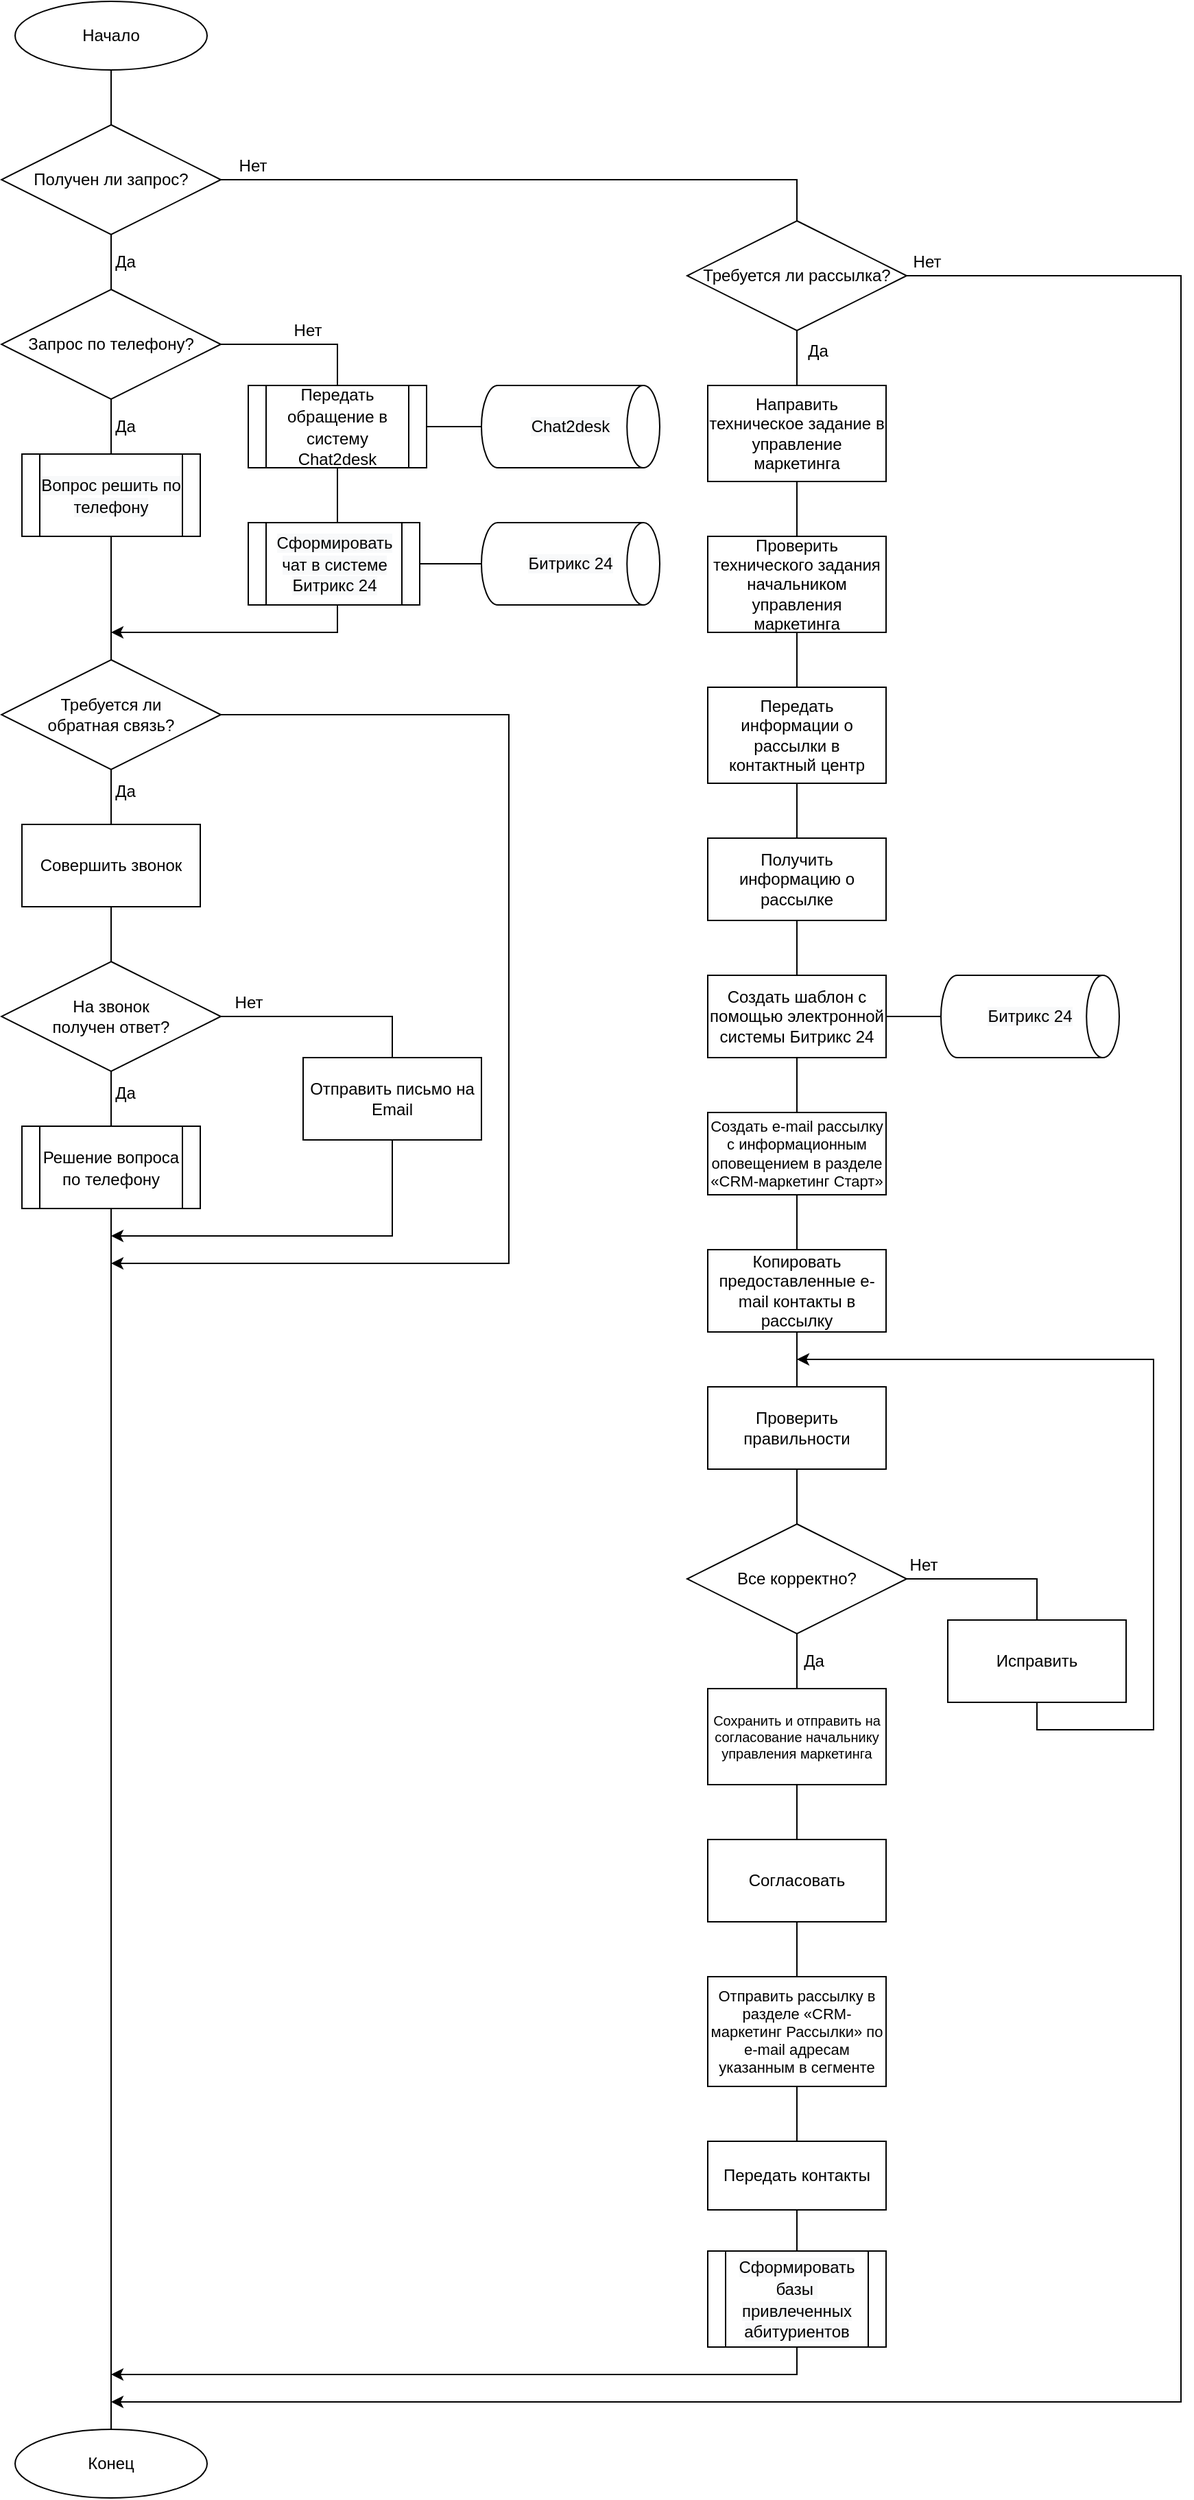 <mxfile version="20.3.0" type="device" pages="2"><diagram id="0S6-C4npZIo4B1AXzXem" name="Взаимодействие с абитуриентами в период проведения приемной кампании"><mxGraphModel dx="447" dy="1453" grid="1" gridSize="10" guides="1" tooltips="1" connect="1" arrows="1" fold="1" page="1" pageScale="1" pageWidth="827" pageHeight="1169" math="0" shadow="0"><root><mxCell id="0"/><mxCell id="1" parent="0"/><mxCell id="PxD6jrHMrr9LAxXWeT90-1" value="Начало" style="ellipse;whiteSpace=wrap;html=1;rounded=0;" parent="1" vertex="1"><mxGeometry x="330" y="-30" width="140" height="50" as="geometry"/></mxCell><mxCell id="PxD6jrHMrr9LAxXWeT90-3" value="Запрос по телефону?" style="rhombus;whiteSpace=wrap;html=1;rounded=0;" parent="1" vertex="1"><mxGeometry x="320" y="180" width="160" height="80" as="geometry"/></mxCell><mxCell id="uLYBm5eOWdWGJLNVffgC-3" value="" style="edgeStyle=orthogonalEdgeStyle;rounded=0;orthogonalLoop=1;jettySize=auto;html=1;endArrow=none;endFill=0;exitX=1;exitY=0.5;exitDx=0;exitDy=0;" parent="1" source="uLYBm5eOWdWGJLNVffgC-11" target="uLYBm5eOWdWGJLNVffgC-2" edge="1"><mxGeometry relative="1" as="geometry"><mxPoint x="630" y="280" as="sourcePoint"/></mxGeometry></mxCell><mxCell id="PxD6jrHMrr9LAxXWeT90-7" value="Требуется ли &lt;br style=&quot;font-size: 12px;&quot;&gt;обратная связь?" style="rhombus;whiteSpace=wrap;html=1;fontFamily=Helvetica;fontSize=12;rounded=0;" parent="1" vertex="1"><mxGeometry x="320" y="450" width="160" height="80" as="geometry"/></mxCell><mxCell id="PxD6jrHMrr9LAxXWeT90-8" value="" style="endArrow=classic;html=1;fontFamily=Helvetica;fontSize=12;exitX=0.5;exitY=1;exitDx=0;exitDy=0;rounded=0;" parent="1" edge="1"><mxGeometry width="50" height="50" relative="1" as="geometry"><mxPoint x="565" y="410" as="sourcePoint"/><mxPoint x="400" y="430" as="targetPoint"/><Array as="points"><mxPoint x="565" y="430"/><mxPoint x="400" y="430"/></Array></mxGeometry></mxCell><mxCell id="PxD6jrHMrr9LAxXWeT90-9" value="" style="endArrow=none;html=1;fontFamily=Helvetica;fontSize=12;exitX=0.5;exitY=1;exitDx=0;exitDy=0;entryX=0.5;entryY=0;entryDx=0;entryDy=0;endFill=0;rounded=0;" parent="1" target="PxD6jrHMrr9LAxXWeT90-7" edge="1"><mxGeometry width="50" height="50" relative="1" as="geometry"><mxPoint x="400" y="360" as="sourcePoint"/><mxPoint x="290" y="500" as="targetPoint"/></mxGeometry></mxCell><mxCell id="PxD6jrHMrr9LAxXWeT90-10" value="Совершить звонок" style="rounded=0;whiteSpace=wrap;html=1;fontFamily=Helvetica;fontSize=12;" parent="1" vertex="1"><mxGeometry x="335" y="570" width="130" height="60" as="geometry"/></mxCell><mxCell id="PxD6jrHMrr9LAxXWeT90-11" value="На звонок &lt;br&gt;получен ответ?" style="rhombus;whiteSpace=wrap;html=1;fontFamily=Helvetica;fontSize=12;rounded=0;" parent="1" vertex="1"><mxGeometry x="320" y="670" width="160" height="80" as="geometry"/></mxCell><mxCell id="PxD6jrHMrr9LAxXWeT90-13" value="Отправить письмо на Email" style="rounded=0;whiteSpace=wrap;html=1;fontFamily=Helvetica;fontSize=12;" parent="1" vertex="1"><mxGeometry x="540" y="740" width="130" height="60" as="geometry"/></mxCell><mxCell id="PxD6jrHMrr9LAxXWeT90-14" value="Получен ли запрос?" style="rhombus;whiteSpace=wrap;html=1;fontFamily=Helvetica;fontSize=12;rounded=0;" parent="1" vertex="1"><mxGeometry x="320" y="60" width="160" height="80" as="geometry"/></mxCell><mxCell id="ovkf8dAA-wnoOcrmaHTt-14" style="edgeStyle=orthogonalEdgeStyle;rounded=0;orthogonalLoop=1;jettySize=auto;html=1;exitX=1;exitY=0.5;exitDx=0;exitDy=0;fontSize=11;endArrow=classic;endFill=1;" parent="1" source="PxD6jrHMrr9LAxXWeT90-15" edge="1"><mxGeometry relative="1" as="geometry"><mxPoint x="400" y="1720" as="targetPoint"/><Array as="points"><mxPoint x="1180" y="170"/><mxPoint x="1180" y="1720"/></Array></mxGeometry></mxCell><mxCell id="PxD6jrHMrr9LAxXWeT90-15" value="Требуется ли рассылка?" style="rhombus;whiteSpace=wrap;html=1;fontFamily=Helvetica;fontSize=12;rounded=0;" parent="1" vertex="1"><mxGeometry x="820" y="130" width="160" height="80" as="geometry"/></mxCell><mxCell id="PxD6jrHMrr9LAxXWeT90-16" value="&lt;b style=&quot;font-weight: normal ; font-size: 12px&quot; id=&quot;docs-internal-guid-e3702f97-7fff-789b-da75-f4ad32796f1f&quot;&gt;&lt;span style=&quot;font-size: 12px ; color: rgb(0 , 0 , 0) ; background-color: transparent ; font-weight: 400 ; font-style: normal ; font-variant: normal ; text-decoration: none ; vertical-align: baseline&quot;&gt;Направить техническое задание в управление маркетинга&lt;/span&gt;&lt;/b&gt;" style="rounded=0;whiteSpace=wrap;html=1;fontFamily=Helvetica;fontSize=12;" parent="1" vertex="1"><mxGeometry x="835" y="250" width="130" height="70" as="geometry"/></mxCell><mxCell id="PxD6jrHMrr9LAxXWeT90-17" value="&lt;b style=&quot;font-weight: normal; font-size: 12px;&quot; id=&quot;docs-internal-guid-13001640-7fff-daf4-b37b-9c0894d99ca6&quot;&gt;&lt;span style=&quot;font-size: 12px; color: rgb(0, 0, 0); background-color: transparent; font-weight: 400; font-style: normal; font-variant: normal; text-decoration: none; vertical-align: baseline;&quot;&gt;Проверить технического задания начальником управления маркетинга&lt;/span&gt;&lt;/b&gt;" style="rounded=0;whiteSpace=wrap;html=1;fontFamily=Helvetica;fontSize=12;" parent="1" vertex="1"><mxGeometry x="835" y="360" width="130" height="70" as="geometry"/></mxCell><mxCell id="PxD6jrHMrr9LAxXWeT90-18" value="&lt;b style=&quot;font-weight: normal ; font-size: 12px&quot; id=&quot;docs-internal-guid-d3d6ff21-7fff-05e3-b891-47323031d33c&quot;&gt;&lt;span style=&quot;font-size: 12px ; color: rgb(0 , 0 , 0) ; background-color: transparent ; font-weight: 400 ; font-style: normal ; font-variant: normal ; text-decoration: none ; vertical-align: baseline&quot;&gt;Передать информации о рассылки в контактный центр&lt;/span&gt;&lt;/b&gt;" style="rounded=0;whiteSpace=wrap;html=1;fontFamily=Helvetica;fontSize=12;" parent="1" vertex="1"><mxGeometry x="835" y="470" width="130" height="70" as="geometry"/></mxCell><mxCell id="PxD6jrHMrr9LAxXWeT90-19" value="&lt;b style=&quot;font-weight: normal; font-size: 12px;&quot; id=&quot;docs-internal-guid-594bff62-7fff-4df9-ae11-eb5f0e061c47&quot;&gt;&lt;span style=&quot;font-size: 12px; color: rgb(0, 0, 0); background-color: transparent; font-weight: 400; font-style: normal; font-variant: normal; text-decoration: none; vertical-align: baseline;&quot;&gt;Получить информацию о рассылке&lt;/span&gt;&lt;/b&gt;" style="rounded=0;whiteSpace=wrap;html=1;fontFamily=Helvetica;fontSize=12;" parent="1" vertex="1"><mxGeometry x="835" y="580" width="130" height="60" as="geometry"/></mxCell><mxCell id="ovkf8dAA-wnoOcrmaHTt-1" value="" style="edgeStyle=orthogonalEdgeStyle;orthogonalLoop=1;jettySize=auto;html=1;fontSize=11;endArrow=none;endFill=0;" parent="1" source="PxD6jrHMrr9LAxXWeT90-20" target="PxD6jrHMrr9LAxXWeT90-21" edge="1"><mxGeometry relative="1" as="geometry"/></mxCell><mxCell id="PxD6jrHMrr9LAxXWeT90-20" value="&lt;b style=&quot;font-weight: normal ; font-size: 12px&quot; id=&quot;docs-internal-guid-f236652a-7fff-7e9f-29e8-822d8bfd0561&quot;&gt;&lt;span style=&quot;font-size: 12px ; color: rgb(0 , 0 , 0) ; background-color: transparent ; font-weight: 400 ; font-style: normal ; font-variant: normal ; text-decoration: none ; vertical-align: baseline&quot;&gt;Создать шаблон с помощью электронной системы Битрикс 24&lt;/span&gt;&lt;/b&gt;" style="rounded=0;whiteSpace=wrap;html=1;fontFamily=Helvetica;fontSize=12;" parent="1" vertex="1"><mxGeometry x="835" y="680" width="130" height="60" as="geometry"/></mxCell><mxCell id="PxD6jrHMrr9LAxXWeT90-21" value="&lt;b style=&quot;font-weight: normal; font-size: 11px;&quot; id=&quot;docs-internal-guid-4da89e23-7fff-fbef-fb07-893ee207dd95&quot;&gt;&lt;span style=&quot;font-size: 11px; color: rgb(0, 0, 0); background-color: transparent; font-weight: 400; font-style: normal; font-variant: normal; text-decoration: none; vertical-align: baseline;&quot;&gt;&lt;span id=&quot;docs-internal-guid-4da89e23-7fff-fbef-fb07-893ee207dd95&quot; style=&quot;font-size: 11px;&quot;&gt;&lt;span style=&quot;background-color: transparent; font-variant-numeric: normal; font-variant-east-asian: normal; vertical-align: baseline; font-size: 11px;&quot;&gt;Создать e-mail рассылку с информационным оповещением в&lt;/span&gt;&lt;/span&gt;&amp;nbsp;разделе «CRM-маркетинг Старт»&lt;/span&gt;&lt;/b&gt;" style="rounded=0;whiteSpace=wrap;html=1;fontFamily=Helvetica;fontSize=11;" parent="1" vertex="1"><mxGeometry x="835" y="780" width="130" height="60" as="geometry"/></mxCell><mxCell id="PxD6jrHMrr9LAxXWeT90-22" value="&lt;b style=&quot;font-weight: normal; font-size: 12px;&quot; id=&quot;docs-internal-guid-abefbc15-7fff-7755-9d58-308370007b99&quot;&gt;&lt;span style=&quot;font-size: 12px; color: rgb(0, 0, 0); background-color: transparent; font-weight: 400; font-style: normal; font-variant: normal; text-decoration: none; vertical-align: baseline;&quot;&gt;Копировать предоставленные е-mail контакты в рассылку&lt;/span&gt;&lt;/b&gt;" style="rounded=0;whiteSpace=wrap;html=1;fontFamily=Helvetica;fontSize=12;" parent="1" vertex="1"><mxGeometry x="835" y="880" width="130" height="60" as="geometry"/></mxCell><mxCell id="ovkf8dAA-wnoOcrmaHTt-2" style="edgeStyle=orthogonalEdgeStyle;orthogonalLoop=1;jettySize=auto;html=1;exitX=0.5;exitY=1;exitDx=0;exitDy=0;entryX=0.5;entryY=0;entryDx=0;entryDy=0;fontSize=11;endArrow=none;endFill=0;" parent="1" source="PxD6jrHMrr9LAxXWeT90-23" target="PxD6jrHMrr9LAxXWeT90-24" edge="1"><mxGeometry relative="1" as="geometry"/></mxCell><mxCell id="PxD6jrHMrr9LAxXWeT90-23" value="Проверить правильности" style="rounded=0;whiteSpace=wrap;html=1;fontFamily=Helvetica;fontSize=12;" parent="1" vertex="1"><mxGeometry x="835" y="980" width="130" height="60" as="geometry"/></mxCell><mxCell id="ovkf8dAA-wnoOcrmaHTt-3" style="edgeStyle=orthogonalEdgeStyle;orthogonalLoop=1;jettySize=auto;html=1;exitX=0.5;exitY=1;exitDx=0;exitDy=0;entryX=0.5;entryY=0;entryDx=0;entryDy=0;fontSize=10;endArrow=none;endFill=0;" parent="1" source="PxD6jrHMrr9LAxXWeT90-24" target="PxD6jrHMrr9LAxXWeT90-28" edge="1"><mxGeometry relative="1" as="geometry"/></mxCell><mxCell id="PxD6jrHMrr9LAxXWeT90-24" value="Все корректно?" style="rhombus;whiteSpace=wrap;html=1;fontFamily=Helvetica;fontSize=12;rounded=0;" parent="1" vertex="1"><mxGeometry x="820" y="1080" width="160" height="80" as="geometry"/></mxCell><mxCell id="ovkf8dAA-wnoOcrmaHTt-6" style="edgeStyle=orthogonalEdgeStyle;orthogonalLoop=1;jettySize=auto;html=1;fontSize=12;endArrow=classic;endFill=1;rounded=0;exitX=0.5;exitY=1;exitDx=0;exitDy=0;" parent="1" source="PxD6jrHMrr9LAxXWeT90-25" edge="1"><mxGeometry relative="1" as="geometry"><mxPoint x="900" y="960" as="targetPoint"/><Array as="points"><mxPoint x="1075" y="1230"/><mxPoint x="1160" y="1230"/><mxPoint x="1160" y="960"/></Array><mxPoint x="1070" y="1240" as="sourcePoint"/></mxGeometry></mxCell><mxCell id="PxD6jrHMrr9LAxXWeT90-25" value="Исправить" style="rounded=0;whiteSpace=wrap;html=1;fontFamily=Helvetica;fontSize=12;" parent="1" vertex="1"><mxGeometry x="1010" y="1150" width="130" height="60" as="geometry"/></mxCell><mxCell id="PxD6jrHMrr9LAxXWeT90-27" value="Нет" style="endArrow=none;html=1;fontFamily=Helvetica;fontSize=12;exitX=1;exitY=0.5;exitDx=0;exitDy=0;entryX=0.5;entryY=0;entryDx=0;entryDy=0;rounded=0;endFill=0;" parent="1" source="PxD6jrHMrr9LAxXWeT90-24" target="PxD6jrHMrr9LAxXWeT90-25" edge="1"><mxGeometry x="-0.818" y="10" width="50" height="50" relative="1" as="geometry"><mxPoint x="1265" y="1400" as="sourcePoint"/><mxPoint x="1315" y="1350" as="targetPoint"/><Array as="points"><mxPoint x="1075" y="1120"/></Array><mxPoint as="offset"/></mxGeometry></mxCell><mxCell id="ovkf8dAA-wnoOcrmaHTt-5" style="edgeStyle=orthogonalEdgeStyle;orthogonalLoop=1;jettySize=auto;html=1;exitX=0.5;exitY=1;exitDx=0;exitDy=0;entryX=0.5;entryY=0;entryDx=0;entryDy=0;fontSize=12;endArrow=none;endFill=0;" parent="1" source="PxD6jrHMrr9LAxXWeT90-28" target="PxD6jrHMrr9LAxXWeT90-29" edge="1"><mxGeometry relative="1" as="geometry"/></mxCell><mxCell id="PxD6jrHMrr9LAxXWeT90-28" value="&lt;span id=&quot;docs-internal-guid-428ac5a8-7fff-f8ff-0ad1-593df075dc2a&quot; style=&quot;font-size: 10px;&quot;&gt;&lt;span style=&quot;font-size: 10px; background-color: transparent; vertical-align: baseline;&quot;&gt;Сохранить и отправить на согласование начальнику управления маркетинга&lt;/span&gt;&lt;/span&gt;" style="rounded=0;whiteSpace=wrap;html=1;fontFamily=Helvetica;fontSize=10;" parent="1" vertex="1"><mxGeometry x="835" y="1200" width="130" height="70" as="geometry"/></mxCell><mxCell id="ovkf8dAA-wnoOcrmaHTt-7" style="edgeStyle=orthogonalEdgeStyle;rounded=0;orthogonalLoop=1;jettySize=auto;html=1;exitX=0.5;exitY=1;exitDx=0;exitDy=0;entryX=0.5;entryY=0;entryDx=0;entryDy=0;fontSize=11;endArrow=none;endFill=0;" parent="1" source="PxD6jrHMrr9LAxXWeT90-29" target="PxD6jrHMrr9LAxXWeT90-31" edge="1"><mxGeometry relative="1" as="geometry"/></mxCell><mxCell id="PxD6jrHMrr9LAxXWeT90-29" value="&lt;span id=&quot;docs-internal-guid-9f8ac7ef-7fff-6ccb-64e3-f5fc709a4c5a&quot;&gt;&lt;span style=&quot;background-color: transparent; vertical-align: baseline;&quot;&gt;Согласовать&lt;/span&gt;&lt;/span&gt;" style="rounded=0;whiteSpace=wrap;html=1;fontFamily=Helvetica;fontSize=12;" parent="1" vertex="1"><mxGeometry x="835" y="1310" width="130" height="60" as="geometry"/></mxCell><mxCell id="ovkf8dAA-wnoOcrmaHTt-8" style="edgeStyle=orthogonalEdgeStyle;rounded=0;orthogonalLoop=1;jettySize=auto;html=1;exitX=0.5;exitY=1;exitDx=0;exitDy=0;entryX=0.5;entryY=0;entryDx=0;entryDy=0;fontSize=11;endArrow=none;endFill=0;" parent="1" source="PxD6jrHMrr9LAxXWeT90-31" target="PxD6jrHMrr9LAxXWeT90-32" edge="1"><mxGeometry relative="1" as="geometry"/></mxCell><mxCell id="PxD6jrHMrr9LAxXWeT90-31" value="&lt;b style=&quot;font-weight: normal; font-size: 11px;&quot; id=&quot;docs-internal-guid-20c0b406-7fff-c393-070c-8036039d68c0&quot;&gt;&lt;span style=&quot;font-size: 11px; color: rgb(0, 0, 0); background-color: transparent; font-weight: 400; font-style: normal; font-variant: normal; text-decoration: none; vertical-align: baseline;&quot;&gt;Отправить рассылку в разделе «CRM-маркетинг Рассылки» по е-mail адресам указанным в сегменте&lt;/span&gt;&lt;/b&gt;" style="rounded=0;whiteSpace=wrap;html=1;fontFamily=Helvetica;fontSize=11;" parent="1" vertex="1"><mxGeometry x="835" y="1410" width="130" height="80" as="geometry"/></mxCell><mxCell id="ovkf8dAA-wnoOcrmaHTt-9" style="edgeStyle=orthogonalEdgeStyle;rounded=0;orthogonalLoop=1;jettySize=auto;html=1;exitX=0.5;exitY=1;exitDx=0;exitDy=0;entryX=0.5;entryY=0;entryDx=0;entryDy=0;fontSize=11;endArrow=none;endFill=0;" parent="1" source="PxD6jrHMrr9LAxXWeT90-32" edge="1"><mxGeometry relative="1" as="geometry"><mxPoint x="900" y="1620" as="targetPoint"/></mxGeometry></mxCell><mxCell id="PxD6jrHMrr9LAxXWeT90-32" value="&lt;b style=&quot;font-weight: normal; font-size: 12px;&quot; id=&quot;docs-internal-guid-3dc3d2a5-7fff-4238-249a-364a18094c9e&quot;&gt;&lt;span style=&quot;font-size: 12px; color: rgb(0, 0, 0); background-color: transparent; font-weight: 400; font-style: normal; font-variant: normal; text-decoration: none; vertical-align: baseline;&quot;&gt;Передать контакты&lt;/span&gt;&lt;/b&gt;" style="rounded=0;whiteSpace=wrap;html=1;fontFamily=Helvetica;fontSize=12;" parent="1" vertex="1"><mxGeometry x="835" y="1530" width="130" height="50" as="geometry"/></mxCell><mxCell id="ovkf8dAA-wnoOcrmaHTt-17" style="edgeStyle=orthogonalEdgeStyle;rounded=0;orthogonalLoop=1;jettySize=auto;html=1;exitX=0.5;exitY=1;exitDx=0;exitDy=0;fontSize=11;endArrow=classic;endFill=1;" parent="1" source="uLYBm5eOWdWGJLNVffgC-16" edge="1"><mxGeometry relative="1" as="geometry"><mxPoint x="400" y="1700" as="targetPoint"/><Array as="points"><mxPoint x="900" y="1700"/></Array><mxPoint x="845" y="1680" as="sourcePoint"/></mxGeometry></mxCell><mxCell id="PxD6jrHMrr9LAxXWeT90-34" value="Конец" style="ellipse;whiteSpace=wrap;html=1;fontFamily=Helvetica;fontSize=12;rounded=0;" parent="1" vertex="1"><mxGeometry x="330" y="1740" width="140" height="50" as="geometry"/></mxCell><mxCell id="PxD6jrHMrr9LAxXWeT90-35" value="Да" style="endArrow=none;html=1;fontFamily=Helvetica;fontSize=12;exitX=0.5;exitY=1;exitDx=0;exitDy=0;entryX=0.5;entryY=0;entryDx=0;entryDy=0;endFill=0;rounded=0;" parent="1" source="PxD6jrHMrr9LAxXWeT90-3" edge="1"><mxGeometry y="10" width="50" height="50" relative="1" as="geometry"><mxPoint x="390" y="310" as="sourcePoint"/><mxPoint x="400" y="300" as="targetPoint"/><Array as="points"/><mxPoint as="offset"/></mxGeometry></mxCell><mxCell id="PxD6jrHMrr9LAxXWeT90-36" value="Да" style="endArrow=none;html=1;fontFamily=Helvetica;fontSize=12;entryX=0.5;entryY=0;entryDx=0;entryDy=0;endFill=0;rounded=0;" parent="1" target="PxD6jrHMrr9LAxXWeT90-3" edge="1"><mxGeometry y="10" width="50" height="50" relative="1" as="geometry"><mxPoint x="400" y="140" as="sourcePoint"/><mxPoint x="580" y="140" as="targetPoint"/><mxPoint as="offset"/></mxGeometry></mxCell><mxCell id="PxD6jrHMrr9LAxXWeT90-37" value="Нет" style="endArrow=none;html=1;fontFamily=Helvetica;fontSize=12;exitX=1;exitY=0.5;exitDx=0;exitDy=0;entryX=0.5;entryY=0;entryDx=0;entryDy=0;endFill=0;rounded=0;" parent="1" source="PxD6jrHMrr9LAxXWeT90-3" edge="1"><mxGeometry x="0.091" y="10" width="50" height="50" relative="1" as="geometry"><mxPoint x="520" y="220" as="sourcePoint"/><mxPoint x="565" y="250" as="targetPoint"/><mxPoint as="offset"/><Array as="points"><mxPoint x="565" y="220"/></Array></mxGeometry></mxCell><mxCell id="PxD6jrHMrr9LAxXWeT90-38" value="Нет" style="endArrow=none;html=1;fontFamily=Helvetica;fontSize=12;exitX=1;exitY=0.5;exitDx=0;exitDy=0;entryX=0.5;entryY=0;entryDx=0;entryDy=0;endFill=0;rounded=0;" parent="1" source="PxD6jrHMrr9LAxXWeT90-14" target="PxD6jrHMrr9LAxXWeT90-15" edge="1"><mxGeometry x="-0.899" y="10" width="50" height="50" relative="1" as="geometry"><mxPoint x="610" y="170" as="sourcePoint"/><mxPoint x="660" y="120" as="targetPoint"/><mxPoint as="offset"/><Array as="points"><mxPoint x="900" y="100"/></Array></mxGeometry></mxCell><mxCell id="PxD6jrHMrr9LAxXWeT90-39" value="Да" style="endArrow=none;html=1;fontFamily=Helvetica;fontSize=12;exitX=0.5;exitY=1;exitDx=0;exitDy=0;entryX=0.5;entryY=0;entryDx=0;entryDy=0;endFill=0;rounded=0;" parent="1" source="PxD6jrHMrr9LAxXWeT90-15" target="PxD6jrHMrr9LAxXWeT90-16" edge="1"><mxGeometry x="-0.273" y="15" width="50" height="50" relative="1" as="geometry"><mxPoint x="1015" y="280" as="sourcePoint"/><mxPoint x="1065" y="230" as="targetPoint"/><mxPoint as="offset"/></mxGeometry></mxCell><mxCell id="PxD6jrHMrr9LAxXWeT90-40" value="" style="endArrow=none;html=1;fontFamily=Helvetica;fontSize=12;exitX=0.5;exitY=1;exitDx=0;exitDy=0;entryX=0.5;entryY=0;entryDx=0;entryDy=0;endFill=0;rounded=0;" parent="1" edge="1"><mxGeometry width="50" height="50" relative="1" as="geometry"><mxPoint x="565" y="310" as="sourcePoint"/><mxPoint x="565" y="350" as="targetPoint"/></mxGeometry></mxCell><mxCell id="PxD6jrHMrr9LAxXWeT90-41" value="" style="endArrow=none;html=1;fontFamily=Helvetica;fontSize=12;exitX=0.5;exitY=1;exitDx=0;exitDy=0;entryX=0.5;entryY=0;entryDx=0;entryDy=0;endFill=0;rounded=0;" parent="1" source="PxD6jrHMrr9LAxXWeT90-1" target="PxD6jrHMrr9LAxXWeT90-14" edge="1"><mxGeometry width="50" height="50" relative="1" as="geometry"><mxPoint x="450" y="90" as="sourcePoint"/><mxPoint x="500" y="40" as="targetPoint"/></mxGeometry></mxCell><mxCell id="PxD6jrHMrr9LAxXWeT90-42" value="Да" style="endArrow=none;html=1;fontFamily=Helvetica;fontSize=12;exitX=0.5;exitY=1;exitDx=0;exitDy=0;entryX=0.5;entryY=0;entryDx=0;entryDy=0;rounded=0;endFill=0;" parent="1" source="PxD6jrHMrr9LAxXWeT90-7" target="PxD6jrHMrr9LAxXWeT90-10" edge="1"><mxGeometry x="-0.2" y="10" width="50" height="50" relative="1" as="geometry"><mxPoint x="550" y="630" as="sourcePoint"/><mxPoint x="600" y="580" as="targetPoint"/><mxPoint as="offset"/></mxGeometry></mxCell><mxCell id="PxD6jrHMrr9LAxXWeT90-43" value="" style="endArrow=none;html=1;fontFamily=Helvetica;fontSize=12;exitX=0.5;exitY=1;exitDx=0;exitDy=0;entryX=0.5;entryY=0;entryDx=0;entryDy=0;rounded=0;endFill=0;" parent="1" source="PxD6jrHMrr9LAxXWeT90-10" target="PxD6jrHMrr9LAxXWeT90-11" edge="1"><mxGeometry width="50" height="50" relative="1" as="geometry"><mxPoint x="520" y="690" as="sourcePoint"/><mxPoint x="570" y="640" as="targetPoint"/></mxGeometry></mxCell><mxCell id="PxD6jrHMrr9LAxXWeT90-44" value="Нет" style="endArrow=none;html=1;fontFamily=Helvetica;fontSize=12;exitX=1;exitY=0.5;exitDx=0;exitDy=0;entryX=0.5;entryY=0;entryDx=0;entryDy=0;rounded=0;endFill=0;" parent="1" source="PxD6jrHMrr9LAxXWeT90-11" target="PxD6jrHMrr9LAxXWeT90-13" edge="1"><mxGeometry x="-0.742" y="10" width="50" height="50" relative="1" as="geometry"><mxPoint x="500" y="690" as="sourcePoint"/><mxPoint x="550" y="640" as="targetPoint"/><mxPoint as="offset"/><Array as="points"><mxPoint x="605" y="710"/></Array></mxGeometry></mxCell><mxCell id="PxD6jrHMrr9LAxXWeT90-45" value="Да" style="endArrow=none;html=1;fontFamily=Helvetica;fontSize=12;exitX=0.5;exitY=1;exitDx=0;exitDy=0;entryX=0.5;entryY=0;entryDx=0;entryDy=0;rounded=0;endFill=0;" parent="1" source="PxD6jrHMrr9LAxXWeT90-11" edge="1"><mxGeometry x="-0.2" y="10" width="50" height="50" relative="1" as="geometry"><mxPoint x="450" y="810" as="sourcePoint"/><mxPoint x="400" y="790" as="targetPoint"/><mxPoint as="offset"/></mxGeometry></mxCell><mxCell id="PxD6jrHMrr9LAxXWeT90-46" value="" style="endArrow=none;html=1;fontFamily=Helvetica;fontSize=12;exitX=0.5;exitY=1;exitDx=0;exitDy=0;entryX=0.5;entryY=0;entryDx=0;entryDy=0;endFill=0;rounded=0;" parent="1" source="PxD6jrHMrr9LAxXWeT90-16" target="PxD6jrHMrr9LAxXWeT90-17" edge="1"><mxGeometry width="50" height="50" relative="1" as="geometry"><mxPoint x="1035" y="430" as="sourcePoint"/><mxPoint x="1085" y="380" as="targetPoint"/></mxGeometry></mxCell><mxCell id="PxD6jrHMrr9LAxXWeT90-47" value="" style="endArrow=none;html=1;fontFamily=Helvetica;fontSize=12;exitX=0.5;exitY=1;exitDx=0;exitDy=0;entryX=0.5;entryY=0;entryDx=0;entryDy=0;endFill=0;rounded=0;" parent="1" source="PxD6jrHMrr9LAxXWeT90-17" target="PxD6jrHMrr9LAxXWeT90-18" edge="1"><mxGeometry width="50" height="50" relative="1" as="geometry"><mxPoint x="985" y="520" as="sourcePoint"/><mxPoint x="1035" y="470" as="targetPoint"/></mxGeometry></mxCell><mxCell id="PxD6jrHMrr9LAxXWeT90-48" value="" style="endArrow=none;html=1;fontFamily=Helvetica;fontSize=12;exitX=0.5;exitY=1;exitDx=0;exitDy=0;entryX=0.5;entryY=0;entryDx=0;entryDy=0;rounded=0;endFill=0;" parent="1" source="PxD6jrHMrr9LAxXWeT90-18" target="PxD6jrHMrr9LAxXWeT90-19" edge="1"><mxGeometry width="50" height="50" relative="1" as="geometry"><mxPoint x="755" y="640" as="sourcePoint"/><mxPoint x="805" y="590" as="targetPoint"/></mxGeometry></mxCell><mxCell id="PxD6jrHMrr9LAxXWeT90-49" value="" style="endArrow=none;html=1;fontFamily=Helvetica;fontSize=12;exitX=0.5;exitY=1;exitDx=0;exitDy=0;entryX=0.5;entryY=0;entryDx=0;entryDy=0;rounded=0;endFill=0;" parent="1" source="PxD6jrHMrr9LAxXWeT90-19" target="PxD6jrHMrr9LAxXWeT90-20" edge="1"><mxGeometry width="50" height="50" relative="1" as="geometry"><mxPoint x="755" y="740" as="sourcePoint"/><mxPoint x="805" y="690" as="targetPoint"/></mxGeometry></mxCell><mxCell id="PxD6jrHMrr9LAxXWeT90-50" value="" style="endArrow=none;html=1;fontFamily=Helvetica;fontSize=12;exitX=0.5;exitY=1;exitDx=0;exitDy=0;entryX=0.5;entryY=0;entryDx=0;entryDy=0;rounded=0;endFill=0;" parent="1" source="PxD6jrHMrr9LAxXWeT90-20" target="PxD6jrHMrr9LAxXWeT90-21" edge="1"><mxGeometry width="50" height="50" relative="1" as="geometry"><mxPoint x="985" y="850" as="sourcePoint"/><mxPoint x="1035" y="800" as="targetPoint"/></mxGeometry></mxCell><mxCell id="PxD6jrHMrr9LAxXWeT90-51" value="" style="endArrow=none;html=1;fontFamily=Helvetica;fontSize=12;exitX=0.5;exitY=1;exitDx=0;exitDy=0;entryX=0.5;entryY=0;entryDx=0;entryDy=0;rounded=0;endFill=0;" parent="1" source="PxD6jrHMrr9LAxXWeT90-21" target="PxD6jrHMrr9LAxXWeT90-22" edge="1"><mxGeometry width="50" height="50" relative="1" as="geometry"><mxPoint x="1035" y="1010" as="sourcePoint"/><mxPoint x="1085" y="960" as="targetPoint"/></mxGeometry></mxCell><mxCell id="PxD6jrHMrr9LAxXWeT90-52" value="" style="endArrow=classic;html=1;fontFamily=Helvetica;fontSize=12;exitX=1;exitY=0.5;exitDx=0;exitDy=0;rounded=0;" parent="1" source="PxD6jrHMrr9LAxXWeT90-7" edge="1"><mxGeometry width="50" height="50" relative="1" as="geometry"><mxPoint x="610" y="640" as="sourcePoint"/><mxPoint x="400" y="890" as="targetPoint"/><Array as="points"><mxPoint x="690" y="490"/><mxPoint x="690" y="890"/><mxPoint x="400" y="890"/></Array></mxGeometry></mxCell><mxCell id="PxD6jrHMrr9LAxXWeT90-53" value="" style="endArrow=classic;html=1;fontFamily=Helvetica;fontSize=12;exitX=0.5;exitY=1;exitDx=0;exitDy=0;rounded=0;endFill=1;" parent="1" source="PxD6jrHMrr9LAxXWeT90-13" edge="1"><mxGeometry width="50" height="50" relative="1" as="geometry"><mxPoint x="650" y="860" as="sourcePoint"/><mxPoint x="400" y="870" as="targetPoint"/><Array as="points"><mxPoint x="605" y="870"/></Array></mxGeometry></mxCell><mxCell id="PxD6jrHMrr9LAxXWeT90-54" value="" style="endArrow=none;html=1;fontFamily=Helvetica;fontSize=12;exitX=0.5;exitY=1;exitDx=0;exitDy=0;rounded=0;endFill=0;entryX=0.5;entryY=0;entryDx=0;entryDy=0;" parent="1" target="PxD6jrHMrr9LAxXWeT90-34" edge="1"><mxGeometry width="50" height="50" relative="1" as="geometry"><mxPoint x="400" y="850" as="sourcePoint"/><mxPoint x="710" y="870" as="targetPoint"/><Array as="points"><mxPoint x="400" y="870"/></Array></mxGeometry></mxCell><mxCell id="PxD6jrHMrr9LAxXWeT90-55" value="" style="endArrow=none;html=1;fontFamily=Helvetica;fontSize=12;exitX=0.5;exitY=1;exitDx=0;exitDy=0;entryX=0.5;entryY=0;entryDx=0;entryDy=0;rounded=0;endFill=0;" parent="1" source="PxD6jrHMrr9LAxXWeT90-22" target="PxD6jrHMrr9LAxXWeT90-23" edge="1"><mxGeometry width="50" height="50" relative="1" as="geometry"><mxPoint x="685" y="1200" as="sourcePoint"/><mxPoint x="735" y="1150" as="targetPoint"/></mxGeometry></mxCell><mxCell id="ovkf8dAA-wnoOcrmaHTt-4" value="Да" style="text;html=1;strokeColor=none;fillColor=none;align=center;verticalAlign=middle;whiteSpace=wrap;rounded=0;fontSize=12;" parent="1" vertex="1"><mxGeometry x="900" y="1165" width="25" height="30" as="geometry"/></mxCell><mxCell id="uLYBm5eOWdWGJLNVffgC-2" value="&#10;&#10;&lt;span style=&quot;color: rgb(0, 0, 0); font-family: helvetica; font-size: 12px; font-style: normal; font-weight: 400; letter-spacing: normal; text-align: center; text-indent: 0px; text-transform: none; word-spacing: 0px; background-color: rgb(248, 249, 250); display: inline; float: none;&quot;&gt;Chat2desk&lt;/span&gt;&#10;&#10;" style="strokeWidth=1;html=1;shape=mxgraph.flowchart.direct_data;whiteSpace=wrap;" parent="1" vertex="1"><mxGeometry x="670" y="250" width="130" height="60" as="geometry"/></mxCell><mxCell id="uLYBm5eOWdWGJLNVffgC-5" value="" style="edgeStyle=orthogonalEdgeStyle;rounded=0;orthogonalLoop=1;jettySize=auto;html=1;endArrow=none;endFill=0;entryX=1;entryY=0.5;entryDx=0;entryDy=0;" parent="1" source="uLYBm5eOWdWGJLNVffgC-4" target="uLYBm5eOWdWGJLNVffgC-12" edge="1"><mxGeometry relative="1" as="geometry"><mxPoint x="630" y="380" as="targetPoint"/></mxGeometry></mxCell><mxCell id="uLYBm5eOWdWGJLNVffgC-4" value="&#10;&#10;&lt;b id=&quot;docs-internal-guid-bdbff1c1-7fff-986c-d365-8ad7a45132ba&quot; style=&quot;color: rgb(0, 0, 0); font-family: helvetica; font-size: 12px; font-style: normal; letter-spacing: normal; text-align: center; text-indent: 0px; text-transform: none; word-spacing: 0px; background-color: rgb(248, 249, 250); font-weight: normal;&quot;&gt;&lt;span style=&quot;font-size: 12px ; color: rgb(0 , 0 , 0) ; background-color: transparent ; font-weight: 400 ; font-style: normal ; font-variant: normal ; text-decoration: none ; vertical-align: baseline&quot;&gt;Битрикс 24&lt;/span&gt;&lt;/b&gt;&#10;&#10;" style="strokeWidth=1;html=1;shape=mxgraph.flowchart.direct_data;whiteSpace=wrap;" parent="1" vertex="1"><mxGeometry x="670" y="350" width="130" height="60" as="geometry"/></mxCell><mxCell id="uLYBm5eOWdWGJLNVffgC-7" value="" style="edgeStyle=orthogonalEdgeStyle;rounded=0;orthogonalLoop=1;jettySize=auto;html=1;endArrow=none;endFill=0;exitX=0;exitY=0.5;exitDx=0;exitDy=0;exitPerimeter=0;" parent="1" source="fLEPjYmZtAg6p-eBO2g4-3" target="PxD6jrHMrr9LAxXWeT90-20" edge="1"><mxGeometry relative="1" as="geometry"><mxPoint x="1005" y="710" as="sourcePoint"/></mxGeometry></mxCell><mxCell id="uLYBm5eOWdWGJLNVffgC-11" value="&lt;span style=&quot;font-size: 12px&quot;&gt;Передать обращение в систему Chat2desk&lt;/span&gt;" style="shape=process;whiteSpace=wrap;html=1;backgroundOutline=1;fontSize=13;align=center;" parent="1" vertex="1"><mxGeometry x="500" y="250" width="130" height="60" as="geometry"/></mxCell><mxCell id="uLYBm5eOWdWGJLNVffgC-12" value="&#10;&#10;&lt;b id=&quot;docs-internal-guid-bdbff1c1-7fff-986c-d365-8ad7a45132ba&quot; style=&quot;color: rgb(0, 0, 0); font-family: helvetica; font-size: 12px; font-style: normal; letter-spacing: normal; text-align: center; text-indent: 0px; text-transform: none; word-spacing: 0px; background-color: rgb(248, 249, 250); font-weight: normal;&quot;&gt;&lt;span style=&quot;font-size: 12px ; color: rgb(0 , 0 , 0) ; background-color: transparent ; font-weight: 400 ; font-style: normal ; font-variant: normal ; text-decoration: none ; vertical-align: baseline&quot;&gt;Сформировать чат в системе Битрикс 24&lt;/span&gt;&lt;/b&gt;&#10;&#10;" style="shape=process;whiteSpace=wrap;html=1;backgroundOutline=1;fontSize=13;align=center;" parent="1" vertex="1"><mxGeometry x="500" y="350" width="125" height="60" as="geometry"/></mxCell><mxCell id="uLYBm5eOWdWGJLNVffgC-13" value="&#10;&#10;&lt;span style=&quot;color: rgb(0, 0, 0); font-family: helvetica; font-size: 12px; font-style: normal; font-weight: 400; letter-spacing: normal; text-align: center; text-indent: 0px; text-transform: none; word-spacing: 0px; background-color: rgb(248, 249, 250); display: inline; float: none;&quot;&gt;Вопрос решить по телефону&lt;/span&gt;&#10;&#10;" style="shape=process;whiteSpace=wrap;html=1;backgroundOutline=1;fontSize=13;align=center;" parent="1" vertex="1"><mxGeometry x="335" y="300" width="130" height="60" as="geometry"/></mxCell><mxCell id="uLYBm5eOWdWGJLNVffgC-15" value="&lt;span style=&quot;font-size: 12px&quot;&gt;Решение вопроса по телефону&lt;/span&gt;" style="shape=process;whiteSpace=wrap;html=1;backgroundOutline=1;fontSize=13;align=center;" parent="1" vertex="1"><mxGeometry x="335" y="790" width="130" height="60" as="geometry"/></mxCell><mxCell id="uLYBm5eOWdWGJLNVffgC-16" value="&lt;span style=&quot;color: rgb(0 , 0 , 0) ; font-family: &amp;#34;helvetica&amp;#34; ; font-size: 12px ; font-style: normal ; font-weight: 400 ; letter-spacing: normal ; text-align: center ; text-indent: 0px ; text-transform: none ; word-spacing: 0px ; background-color: rgb(248 , 249 , 250) ; display: inline ; float: none&quot;&gt;Сформировать базы&amp;nbsp;&lt;br&gt;&lt;/span&gt;&lt;span id=&quot;docs-internal-guid-f52a91fe-7fff-b37f-aab6-2991fd9002c8&quot; style=&quot;color: rgb(0 , 0 , 0) ; font-family: &amp;#34;helvetica&amp;#34; ; font-size: 12px ; font-style: normal ; font-weight: 400 ; letter-spacing: normal ; text-align: center ; text-indent: 0px ; text-transform: none ; word-spacing: 0px ; background-color: rgb(248 , 249 , 250)&quot;&gt;&lt;span style=&quot;font-size: 12px ; background-color: transparent ; vertical-align: baseline&quot;&gt;привлеченных абитуриентов&lt;/span&gt;&lt;/span&gt;" style="shape=process;whiteSpace=wrap;html=1;backgroundOutline=1;fontSize=13;align=center;" parent="1" vertex="1"><mxGeometry x="835" y="1610" width="130" height="70" as="geometry"/></mxCell><mxCell id="fLEPjYmZtAg6p-eBO2g4-1" value="Нет" style="text;html=1;strokeColor=none;fillColor=none;align=center;verticalAlign=middle;whiteSpace=wrap;rounded=0;strokeWidth=1;" parent="1" vertex="1"><mxGeometry x="980" y="150" width="30" height="20" as="geometry"/></mxCell><mxCell id="fLEPjYmZtAg6p-eBO2g4-3" value="&#10;&#10;&lt;b id=&quot;docs-internal-guid-bdbff1c1-7fff-986c-d365-8ad7a45132ba&quot; style=&quot;color: rgb(0, 0, 0); font-family: helvetica; font-size: 12px; font-style: normal; letter-spacing: normal; text-align: center; text-indent: 0px; text-transform: none; word-spacing: 0px; background-color: rgb(248, 249, 250); font-weight: normal;&quot;&gt;&lt;span style=&quot;font-size: 12px ; color: rgb(0 , 0 , 0) ; background-color: transparent ; font-weight: 400 ; font-style: normal ; font-variant: normal ; text-decoration: none ; vertical-align: baseline&quot;&gt;Битрикс 24&lt;/span&gt;&lt;/b&gt;&#10;&#10;" style="strokeWidth=1;html=1;shape=mxgraph.flowchart.direct_data;whiteSpace=wrap;" parent="1" vertex="1"><mxGeometry x="1005" y="680" width="130" height="60" as="geometry"/></mxCell></root></mxGraphModel></diagram><diagram id="ixg7l73NT9Hw92wNA0x4" name="Открытие лицевых счетов (карт) для первого курса"><mxGraphModel dx="782" dy="497" grid="1" gridSize="10" guides="1" tooltips="1" connect="1" arrows="1" fold="1" page="1" pageScale="1" pageWidth="827" pageHeight="1169" math="0" shadow="0"><root><mxCell id="MFzjdvjqSWEPzNaHyVIF-0"/><mxCell id="MFzjdvjqSWEPzNaHyVIF-1" parent="MFzjdvjqSWEPzNaHyVIF-0"/><mxCell id="4ZMXW61QlI4kPdTyt8XY-0" value="" style="edgeStyle=orthogonalEdgeStyle;rounded=0;orthogonalLoop=1;jettySize=auto;html=1;endArrow=none;endFill=0;fontSize=12;" parent="MFzjdvjqSWEPzNaHyVIF-1" source="MFzjdvjqSWEPzNaHyVIF-2" target="MFzjdvjqSWEPzNaHyVIF-3" edge="1"><mxGeometry relative="1" as="geometry"/></mxCell><mxCell id="MFzjdvjqSWEPzNaHyVIF-2" value="Начало" style="ellipse;whiteSpace=wrap;html=1;fontSize=13;align=center;rounded=0;" parent="MFzjdvjqSWEPzNaHyVIF-1" vertex="1"><mxGeometry x="10" y="70" width="180" height="50" as="geometry"/></mxCell><mxCell id="4ZMXW61QlI4kPdTyt8XY-11" value="" style="edgeStyle=orthogonalEdgeStyle;rounded=0;orthogonalLoop=1;jettySize=auto;html=1;endArrow=none;endFill=0;fontSize=12;" parent="MFzjdvjqSWEPzNaHyVIF-1" source="MFzjdvjqSWEPzNaHyVIF-3" target="4ZMXW61QlI4kPdTyt8XY-1" edge="1"><mxGeometry relative="1" as="geometry"/></mxCell><mxCell id="MFzjdvjqSWEPzNaHyVIF-3" value="&lt;b style=&quot;font-weight: normal ; font-size: 12px&quot; id=&quot;docs-internal-guid-97778c1e-7fff-74ad-8781-22471c1ae29f&quot;&gt;&lt;span style=&quot;font-size: 12px; color: rgb(0, 0, 0); background-color: transparent; font-weight: 400; font-style: normal; font-variant: normal; text-decoration: none; vertical-align: baseline;&quot;&gt;П&lt;span id=&quot;docs-internal-guid-97778c1e-7fff-74ad-8781-22471c1ae29f&quot;&gt;&lt;span style=&quot;background-color: transparent; font-variant-numeric: normal; font-variant-east-asian: normal; vertical-align: baseline;&quot;&gt;редоставить&lt;/span&gt;&lt;/span&gt;&lt;br&gt;приемной комиссией реестры по студентам Управлению бухгалтерского учета&lt;/span&gt;&lt;/b&gt;" style="rounded=0;whiteSpace=wrap;html=1;fontSize=12;align=center;fontFamily=Helvetica;" parent="MFzjdvjqSWEPzNaHyVIF-1" vertex="1"><mxGeometry x="10" y="160" width="180" height="70" as="geometry"/></mxCell><mxCell id="4ZMXW61QlI4kPdTyt8XY-12" value="" style="edgeStyle=orthogonalEdgeStyle;rounded=0;orthogonalLoop=1;jettySize=auto;html=1;endArrow=none;endFill=0;fontSize=12;" parent="MFzjdvjqSWEPzNaHyVIF-1" source="4ZMXW61QlI4kPdTyt8XY-1" target="4ZMXW61QlI4kPdTyt8XY-2" edge="1"><mxGeometry relative="1" as="geometry"/></mxCell><mxCell id="4ZMXW61QlI4kPdTyt8XY-1" value="&lt;b style=&quot;font-weight: normal; font-size: 12px;&quot; id=&quot;docs-internal-guid-9f58cacc-7fff-f410-97a8-d04dce082beb&quot;&gt;&lt;span style=&quot;font-size: 12px; color: rgb(0, 0, 0); background-color: transparent; font-weight: 400; font-style: normal; font-variant: normal; text-decoration: none; vertical-align: baseline;&quot;&gt;Загрузить управлением бухгалтерского учета реестры в банк онлайн на проверку и открытие лицевых счетов&lt;/span&gt;&lt;/b&gt;" style="rounded=0;whiteSpace=wrap;html=1;fontSize=12;align=center;fontFamily=Helvetica;" parent="MFzjdvjqSWEPzNaHyVIF-1" vertex="1"><mxGeometry x="10" y="270" width="180" height="70" as="geometry"/></mxCell><mxCell id="4ZMXW61QlI4kPdTyt8XY-2" value="Проверка прошла удачно?" style="rhombus;whiteSpace=wrap;html=1;fontSize=12;align=center;fontFamily=Helvetica;rounded=0;" parent="MFzjdvjqSWEPzNaHyVIF-1" vertex="1"><mxGeometry x="10" y="380" width="180" height="80" as="geometry"/></mxCell><mxCell id="4ZMXW61QlI4kPdTyt8XY-10" value="" style="edgeStyle=orthogonalEdgeStyle;rounded=0;orthogonalLoop=1;jettySize=auto;html=1;endArrow=none;endFill=0;fontSize=12;" parent="MFzjdvjqSWEPzNaHyVIF-1" source="4ZMXW61QlI4kPdTyt8XY-3" target="4ZMXW61QlI4kPdTyt8XY-9" edge="1"><mxGeometry relative="1" as="geometry"/></mxCell><mxCell id="4ZMXW61QlI4kPdTyt8XY-3" value="&lt;b style=&quot;font-weight: normal ; font-size: 12px&quot; id=&quot;docs-internal-guid-07acbf1b-7fff-a0d3-38a2-6227217232a0&quot;&gt;&lt;span style=&quot;font-size: 12px; color: rgb(0, 0, 0); background-color: transparent; font-weight: 400; font-style: normal; font-variant: normal; text-decoration: none; vertical-align: baseline;&quot;&gt;Выгрузить файл с лицевыми счетами&lt;/span&gt;&lt;/b&gt;" style="rounded=0;whiteSpace=wrap;html=1;fontSize=12;align=center;fontFamily=Helvetica;" parent="MFzjdvjqSWEPzNaHyVIF-1" vertex="1"><mxGeometry x="10" y="500" width="180" height="60" as="geometry"/></mxCell><mxCell id="4ZMXW61QlI4kPdTyt8XY-5" value="&lt;font&gt;Внести исправления&lt;/font&gt;" style="rounded=0;whiteSpace=wrap;html=1;fontSize=12;align=center;fontFamily=Helvetica;" parent="MFzjdvjqSWEPzNaHyVIF-1" vertex="1"><mxGeometry x="230" y="440" width="180" height="60" as="geometry"/></mxCell><mxCell id="4ZMXW61QlI4kPdTyt8XY-6" value="" style="endArrow=classic;html=1;fontSize=12;exitX=0.5;exitY=1;exitDx=0;exitDy=0;rounded=0;" parent="MFzjdvjqSWEPzNaHyVIF-1" source="4ZMXW61QlI4kPdTyt8XY-5" edge="1"><mxGeometry width="50" height="50" relative="1" as="geometry"><mxPoint x="280" y="370" as="sourcePoint"/><mxPoint x="100" y="250" as="targetPoint"/><Array as="points"><mxPoint x="320" y="520"/><mxPoint x="430" y="520"/><mxPoint x="430" y="305"/><mxPoint x="430" y="250"/></Array></mxGeometry></mxCell><mxCell id="4ZMXW61QlI4kPdTyt8XY-7" value="" style="endArrow=none;html=1;fontSize=12;exitX=1;exitY=0.5;exitDx=0;exitDy=0;entryX=0.5;entryY=0;entryDx=0;entryDy=0;endFill=0;rounded=0;" parent="MFzjdvjqSWEPzNaHyVIF-1" source="4ZMXW61QlI4kPdTyt8XY-2" target="4ZMXW61QlI4kPdTyt8XY-5" edge="1"><mxGeometry width="50" height="50" relative="1" as="geometry"><mxPoint x="200" y="510" as="sourcePoint"/><mxPoint x="250" y="460" as="targetPoint"/><Array as="points"><mxPoint x="320" y="420"/></Array></mxGeometry></mxCell><mxCell id="4ZMXW61QlI4kPdTyt8XY-8" value="" style="endArrow=none;html=1;fontSize=12;exitX=0.5;exitY=1;exitDx=0;exitDy=0;entryX=0.5;entryY=0;entryDx=0;entryDy=0;endFill=0;rounded=0;" parent="MFzjdvjqSWEPzNaHyVIF-1" source="4ZMXW61QlI4kPdTyt8XY-2" target="4ZMXW61QlI4kPdTyt8XY-3" edge="1"><mxGeometry width="50" height="50" relative="1" as="geometry"><mxPoint x="150" y="520" as="sourcePoint"/><mxPoint x="200" y="470" as="targetPoint"/></mxGeometry></mxCell><mxCell id="4ZMXW61QlI4kPdTyt8XY-18" value="" style="edgeStyle=orthogonalEdgeStyle;rounded=0;orthogonalLoop=1;jettySize=auto;html=1;endArrow=none;endFill=0;fontFamily=Helvetica;fontSize=12;" parent="MFzjdvjqSWEPzNaHyVIF-1" source="4ZMXW61QlI4kPdTyt8XY-9" target="4ZMXW61QlI4kPdTyt8XY-13" edge="1"><mxGeometry relative="1" as="geometry"/></mxCell><mxCell id="4ZMXW61QlI4kPdTyt8XY-9" value="&lt;span id=&quot;docs-internal-guid-def40464-7fff-f04e-25f2-7337fc136909&quot; style=&quot;font-size: 12px;&quot;&gt;&lt;span style=&quot;font-size: 12px; background-color: transparent; vertical-align: baseline;&quot;&gt;Передать файл программисту для загрузки в систему 1С:Стипендия&lt;/span&gt;&lt;/span&gt;" style="rounded=0;whiteSpace=wrap;html=1;fontSize=12;align=center;fontFamily=Helvetica;" parent="MFzjdvjqSWEPzNaHyVIF-1" vertex="1"><mxGeometry x="10" y="600" width="180" height="60" as="geometry"/></mxCell><mxCell id="n-UpwwhRGrtcd2rcSOLT-2" style="edgeStyle=orthogonalEdgeStyle;orthogonalLoop=1;jettySize=auto;html=1;exitX=1;exitY=0.5;exitDx=0;exitDy=0;entryX=0.5;entryY=0;entryDx=0;entryDy=0;endArrow=none;endFill=0;rounded=0;" parent="MFzjdvjqSWEPzNaHyVIF-1" source="4ZMXW61QlI4kPdTyt8XY-13" target="4ZMXW61QlI4kPdTyt8XY-15" edge="1"><mxGeometry relative="1" as="geometry"/></mxCell><mxCell id="n-UpwwhRGrtcd2rcSOLT-4" style="edgeStyle=orthogonalEdgeStyle;rounded=0;orthogonalLoop=1;jettySize=auto;html=1;exitX=0.5;exitY=1;exitDx=0;exitDy=0;endArrow=none;endFill=0;" parent="MFzjdvjqSWEPzNaHyVIF-1" source="4ZMXW61QlI4kPdTyt8XY-13" target="4ZMXW61QlI4kPdTyt8XY-14" edge="1"><mxGeometry relative="1" as="geometry"/></mxCell><mxCell id="4ZMXW61QlI4kPdTyt8XY-13" value="Счёт открыт?" style="rhombus;whiteSpace=wrap;html=1;fontSize=12;align=center;rounded=0;" parent="MFzjdvjqSWEPzNaHyVIF-1" vertex="1"><mxGeometry x="10" y="700" width="180" height="80" as="geometry"/></mxCell><mxCell id="4ZMXW61QlI4kPdTyt8XY-47" value="" style="edgeStyle=orthogonalEdgeStyle;rounded=0;orthogonalLoop=1;jettySize=auto;html=1;endArrow=none;endFill=0;fontFamily=Helvetica;fontSize=12;" parent="MFzjdvjqSWEPzNaHyVIF-1" source="4ZMXW61QlI4kPdTyt8XY-14" target="4ZMXW61QlI4kPdTyt8XY-46" edge="1"><mxGeometry relative="1" as="geometry"/></mxCell><mxCell id="4ZMXW61QlI4kPdTyt8XY-14" value="&lt;b style=&quot;font-weight: normal ; font-size: 12px&quot; id=&quot;docs-internal-guid-d7001cad-7fff-5b1c-75eb-8e240644072f&quot;&gt;&lt;span style=&quot;font-size: 12px ; color: rgb(0 , 0 , 0) ; background-color: transparent ; font-weight: 400 ; font-style: normal ; font-variant: normal ; text-decoration: none ; vertical-align: baseline&quot;&gt;Поступившим на первый курс в личный кабинет поступает информация об открытии счёта&lt;/span&gt;&lt;/b&gt;" style="rounded=0;whiteSpace=wrap;html=1;fontFamily=Helvetica;fontSize=12;align=center;" parent="MFzjdvjqSWEPzNaHyVIF-1" vertex="1"><mxGeometry x="10" y="840" width="180" height="70" as="geometry"/></mxCell><mxCell id="4ZMXW61QlI4kPdTyt8XY-15" value="В личный кабинет не поступает информация об открытии" style="rounded=0;whiteSpace=wrap;html=1;fontFamily=Helvetica;fontSize=12;align=center;" parent="MFzjdvjqSWEPzNaHyVIF-1" vertex="1"><mxGeometry x="250" y="760" width="180" height="60" as="geometry"/></mxCell><mxCell id="4ZMXW61QlI4kPdTyt8XY-20" value="&lt;span id=&quot;docs-internal-guid-a0ea9a4b-7fff-164f-791c-66bb6b49493b&quot; style=&quot;font-size: 12px&quot;&gt;&lt;span style=&quot;font-size: 12px ; background-color: transparent ; vertical-align: baseline&quot;&gt;Предоставляется возможность через кнопку «подать заявку на открытие счета»&lt;/span&gt;&lt;/span&gt;" style="rounded=0;whiteSpace=wrap;html=1;fontFamily=Helvetica;fontSize=12;align=center;" parent="MFzjdvjqSWEPzNaHyVIF-1" vertex="1"><mxGeometry x="250" y="860" width="180" height="70" as="geometry"/></mxCell><mxCell id="4ZMXW61QlI4kPdTyt8XY-21" value="" style="endArrow=none;html=1;fontFamily=Helvetica;fontSize=12;exitX=0.5;exitY=1;exitDx=0;exitDy=0;entryX=0.5;entryY=0;entryDx=0;entryDy=0;rounded=0;endFill=0;" parent="MFzjdvjqSWEPzNaHyVIF-1" source="4ZMXW61QlI4kPdTyt8XY-15" target="4ZMXW61QlI4kPdTyt8XY-20" edge="1"><mxGeometry width="50" height="50" relative="1" as="geometry"><mxPoint x="310" y="1060" as="sourcePoint"/><mxPoint x="360" y="1010" as="targetPoint"/></mxGeometry></mxCell><mxCell id="YOr-quN-jF6eQ3I0Lwep-0" style="edgeStyle=orthogonalEdgeStyle;rounded=0;orthogonalLoop=1;jettySize=auto;html=1;exitX=1;exitY=0.5;exitDx=0;exitDy=0;entryX=0.5;entryY=0;entryDx=0;entryDy=0;endArrow=none;endFill=0;" parent="MFzjdvjqSWEPzNaHyVIF-1" source="4ZMXW61QlI4kPdTyt8XY-22" target="4ZMXW61QlI4kPdTyt8XY-26" edge="1"><mxGeometry relative="1" as="geometry"/></mxCell><mxCell id="YOr-quN-jF6eQ3I0Lwep-4" style="edgeStyle=orthogonalEdgeStyle;rounded=0;orthogonalLoop=1;jettySize=auto;html=1;exitX=0.5;exitY=1;exitDx=0;exitDy=0;entryX=0.5;entryY=0;entryDx=0;entryDy=0;endArrow=none;endFill=0;" parent="MFzjdvjqSWEPzNaHyVIF-1" source="4ZMXW61QlI4kPdTyt8XY-22" target="4ZMXW61QlI4kPdTyt8XY-24" edge="1"><mxGeometry relative="1" as="geometry"/></mxCell><mxCell id="4ZMXW61QlI4kPdTyt8XY-22" value="Поступивший &lt;br&gt;гражданин РФ?" style="rhombus;whiteSpace=wrap;html=1;fontFamily=Helvetica;fontSize=12;align=center;rounded=0;" parent="MFzjdvjqSWEPzNaHyVIF-1" vertex="1"><mxGeometry x="250" y="970" width="180" height="80" as="geometry"/></mxCell><mxCell id="4ZMXW61QlI4kPdTyt8XY-23" value="" style="endArrow=none;html=1;fontFamily=Helvetica;fontSize=12;exitX=0.5;exitY=1;exitDx=0;exitDy=0;entryX=0.5;entryY=0;entryDx=0;entryDy=0;rounded=0;endFill=0;" parent="MFzjdvjqSWEPzNaHyVIF-1" source="4ZMXW61QlI4kPdTyt8XY-20" target="4ZMXW61QlI4kPdTyt8XY-22" edge="1"><mxGeometry width="50" height="50" relative="1" as="geometry"><mxPoint x="520" y="960" as="sourcePoint"/><mxPoint x="570" y="910" as="targetPoint"/></mxGeometry></mxCell><mxCell id="4ZMXW61QlI4kPdTyt8XY-24" value="Загрузить поступившим&amp;nbsp;&lt;span style=&quot;background-color: transparent ; text-align: justify ; text-indent: 21.25pt&quot;&gt;копию документа, удостоверяющего личность&lt;/span&gt;&lt;span style=&quot;background-color: transparent ; text-indent: 21.25pt ; text-align: justify&quot;&gt;&lt;br&gt;&lt;/span&gt;" style="rounded=0;whiteSpace=wrap;html=1;fontFamily=Helvetica;fontSize=12;align=center;" parent="MFzjdvjqSWEPzNaHyVIF-1" vertex="1"><mxGeometry x="250" y="1090" width="180" height="60" as="geometry"/></mxCell><mxCell id="YOr-quN-jF6eQ3I0Lwep-5" style="edgeStyle=orthogonalEdgeStyle;rounded=0;orthogonalLoop=1;jettySize=auto;html=1;exitX=0.5;exitY=1;exitDx=0;exitDy=0;endArrow=classic;endFill=1;" parent="MFzjdvjqSWEPzNaHyVIF-1" source="4ZMXW61QlI4kPdTyt8XY-26" edge="1"><mxGeometry relative="1" as="geometry"><mxPoint x="340" y="1170" as="targetPoint"/><Array as="points"><mxPoint x="580" y="1170"/></Array></mxGeometry></mxCell><mxCell id="4ZMXW61QlI4kPdTyt8XY-26" value="Загрузить поступившим&amp;nbsp;&lt;span style=&quot;background-color: transparent ; text-align: justify ; text-indent: 42.55pt&quot;&gt;копию перевода документа, удостоверяющего личность&lt;/span&gt;&lt;span style=&quot;background-color: transparent ; text-align: justify ; text-indent: 21.25pt&quot;&gt;&lt;br&gt;&lt;/span&gt;" style="rounded=0;whiteSpace=wrap;html=1;fontFamily=Helvetica;fontSize=12;align=center;" parent="MFzjdvjqSWEPzNaHyVIF-1" vertex="1"><mxGeometry x="490" y="1030" width="180" height="60" as="geometry"/></mxCell><mxCell id="4ZMXW61QlI4kPdTyt8XY-29" value="" style="endArrow=none;html=1;fontFamily=Helvetica;fontSize=12;exitX=0.5;exitY=1;exitDx=0;exitDy=0;entryX=0.5;entryY=0;entryDx=0;entryDy=0;rounded=0;endFill=0;" parent="MFzjdvjqSWEPzNaHyVIF-1" source="4ZMXW61QlI4kPdTyt8XY-24" target="4ZMXW61QlI4kPdTyt8XY-30" edge="1"><mxGeometry width="50" height="50" relative="1" as="geometry"><mxPoint x="290" y="1250" as="sourcePoint"/><mxPoint x="340" y="1200" as="targetPoint"/></mxGeometry></mxCell><mxCell id="4ZMXW61QlI4kPdTyt8XY-30" value="Загрузить поступившим&lt;span style=&quot;background-color: transparent ; text-align: justify ; text-indent: 21.25pt&quot;&gt;&amp;nbsp;мобильный телефон и&lt;/span&gt;&lt;span style=&quot;background-color: transparent ; text-align: justify ; text-indent: 21.25pt&quot;&gt;&amp;nbsp;личную почту&lt;/span&gt;" style="rounded=0;whiteSpace=wrap;html=1;fontFamily=Helvetica;fontSize=12;align=center;" parent="MFzjdvjqSWEPzNaHyVIF-1" vertex="1"><mxGeometry x="250" y="1190" width="180" height="60" as="geometry"/></mxCell><mxCell id="4ZMXW61QlI4kPdTyt8XY-31" value="&lt;span id=&quot;docs-internal-guid-70ef5583-7fff-cd34-019d-a68952768dd6&quot; style=&quot;font-size: 12px&quot;&gt;&lt;span style=&quot;font-size: 12px ; background-color: transparent ; vertical-align: baseline&quot;&gt;Нажать поступившим на кнопку «отправить заявку»&lt;/span&gt;&lt;/span&gt;" style="rounded=0;whiteSpace=wrap;html=1;fontFamily=Helvetica;fontSize=12;align=center;" parent="MFzjdvjqSWEPzNaHyVIF-1" vertex="1"><mxGeometry x="250" y="1290" width="180" height="60" as="geometry"/></mxCell><mxCell id="4ZMXW61QlI4kPdTyt8XY-32" value="" style="endArrow=none;html=1;fontFamily=Helvetica;fontSize=12;exitX=0.5;exitY=1;exitDx=0;exitDy=0;entryX=0.5;entryY=0;entryDx=0;entryDy=0;rounded=0;endFill=0;" parent="MFzjdvjqSWEPzNaHyVIF-1" source="4ZMXW61QlI4kPdTyt8XY-30" target="4ZMXW61QlI4kPdTyt8XY-31" edge="1"><mxGeometry width="50" height="50" relative="1" as="geometry"><mxPoint x="-190" y="1350" as="sourcePoint"/><mxPoint x="-140" y="1300" as="targetPoint"/></mxGeometry></mxCell><mxCell id="4ZMXW61QlI4kPdTyt8XY-33" value="&lt;span id=&quot;docs-internal-guid-8f7b1fff-7fff-7c90-ebc1-aa2d5858e128&quot; style=&quot;font-size: 12px&quot;&gt;&lt;span style=&quot;font-size: 12px ; background-color: transparent ; vertical-align: baseline&quot;&gt;Заявка генерируется в систему «Директум» на исполнение заместителю начальника расчетного отдела управления бухгалтерского учета&lt;/span&gt;&lt;/span&gt;" style="rounded=0;whiteSpace=wrap;html=1;fontFamily=Helvetica;fontSize=12;align=center;" parent="MFzjdvjqSWEPzNaHyVIF-1" vertex="1"><mxGeometry x="250" y="1390" width="180" height="80" as="geometry"/></mxCell><mxCell id="4ZMXW61QlI4kPdTyt8XY-34" value="" style="endArrow=none;html=1;fontFamily=Helvetica;fontSize=12;exitX=0.5;exitY=1;exitDx=0;exitDy=0;entryX=0.5;entryY=0;entryDx=0;entryDy=0;rounded=0;endFill=0;" parent="MFzjdvjqSWEPzNaHyVIF-1" source="4ZMXW61QlI4kPdTyt8XY-31" target="4ZMXW61QlI4kPdTyt8XY-33" edge="1"><mxGeometry width="50" height="50" relative="1" as="geometry"><mxPoint x="530" y="1440" as="sourcePoint"/><mxPoint x="580" y="1390" as="targetPoint"/></mxGeometry></mxCell><mxCell id="4ZMXW61QlI4kPdTyt8XY-36" value="" style="edgeStyle=orthogonalEdgeStyle;rounded=0;orthogonalLoop=1;jettySize=auto;html=1;endArrow=none;endFill=0;fontFamily=Helvetica;fontSize=12;" parent="MFzjdvjqSWEPzNaHyVIF-1" source="4ZMXW61QlI4kPdTyt8XY-35" target="4ZMXW61QlI4kPdTyt8XY-33" edge="1"><mxGeometry relative="1" as="geometry"/></mxCell><mxCell id="4ZMXW61QlI4kPdTyt8XY-35" value="Директум" style="strokeWidth=1;html=1;shape=mxgraph.flowchart.direct_data;whiteSpace=wrap;fontFamily=Helvetica;fontSize=12;align=center;rounded=0;" parent="MFzjdvjqSWEPzNaHyVIF-1" vertex="1"><mxGeometry x="490" y="1400" width="180" height="60" as="geometry"/></mxCell><mxCell id="4ZMXW61QlI4kPdTyt8XY-38" value="" style="edgeStyle=orthogonalEdgeStyle;rounded=0;orthogonalLoop=1;jettySize=auto;html=1;endArrow=none;endFill=0;fontFamily=Helvetica;fontSize=12;" parent="MFzjdvjqSWEPzNaHyVIF-1" source="4ZMXW61QlI4kPdTyt8XY-37" target="4ZMXW61QlI4kPdTyt8XY-9" edge="1"><mxGeometry relative="1" as="geometry"/></mxCell><mxCell id="4ZMXW61QlI4kPdTyt8XY-37" value="1С:Стипендия" style="strokeWidth=1;html=1;shape=mxgraph.flowchart.direct_data;whiteSpace=wrap;fontFamily=Helvetica;fontSize=12;align=center;rounded=0;" parent="MFzjdvjqSWEPzNaHyVIF-1" vertex="1"><mxGeometry x="230" y="600" width="180" height="60" as="geometry"/></mxCell><mxCell id="4ZMXW61QlI4kPdTyt8XY-40" value="" style="edgeStyle=orthogonalEdgeStyle;rounded=0;orthogonalLoop=1;jettySize=auto;html=1;endArrow=none;endFill=0;fontFamily=Helvetica;fontSize=12;" parent="MFzjdvjqSWEPzNaHyVIF-1" source="4ZMXW61QlI4kPdTyt8XY-39" target="MFzjdvjqSWEPzNaHyVIF-3" edge="1"><mxGeometry relative="1" as="geometry"/></mxCell><mxCell id="4ZMXW61QlI4kPdTyt8XY-39" value="Реестры &lt;br&gt;бухгалтерского &lt;br&gt;учёта" style="strokeWidth=1;html=1;shape=mxgraph.flowchart.direct_data;whiteSpace=wrap;fontFamily=Helvetica;fontSize=12;align=center;rounded=0;" parent="MFzjdvjqSWEPzNaHyVIF-1" vertex="1"><mxGeometry x="230" y="165" width="180" height="60" as="geometry"/></mxCell><mxCell id="YOr-quN-jF6eQ3I0Lwep-7" style="edgeStyle=orthogonalEdgeStyle;rounded=0;orthogonalLoop=1;jettySize=auto;html=1;exitX=0.5;exitY=1;exitDx=0;exitDy=0;entryX=0.5;entryY=0;entryDx=0;entryDy=0;endArrow=none;endFill=0;" parent="MFzjdvjqSWEPzNaHyVIF-1" source="4ZMXW61QlI4kPdTyt8XY-41" target="4ZMXW61QlI4kPdTyt8XY-43" edge="1"><mxGeometry relative="1" as="geometry"/></mxCell><mxCell id="4ZMXW61QlI4kPdTyt8XY-41" value="&lt;span id=&quot;docs-internal-guid-0c26577e-7fff-39e6-d150-76445f35ead3&quot; style=&quot;font-size: 12px;&quot;&gt;&lt;span style=&quot;font-size: 12px; background-color: transparent; vertical-align: baseline;&quot;&gt;Выполнить заместителем начальника расчетного отдела данную заявку&lt;/span&gt;&lt;/span&gt;" style="rounded=0;whiteSpace=wrap;html=1;fontFamily=Helvetica;fontSize=12;align=center;" parent="MFzjdvjqSWEPzNaHyVIF-1" vertex="1"><mxGeometry x="250" y="1510" width="180" height="60" as="geometry"/></mxCell><mxCell id="4ZMXW61QlI4kPdTyt8XY-42" value="" style="endArrow=none;html=1;fontFamily=Helvetica;fontSize=12;exitX=0.5;exitY=1;exitDx=0;exitDy=0;entryX=0.5;entryY=0;entryDx=0;entryDy=0;rounded=0;endFill=0;" parent="MFzjdvjqSWEPzNaHyVIF-1" source="4ZMXW61QlI4kPdTyt8XY-33" target="4ZMXW61QlI4kPdTyt8XY-41" edge="1"><mxGeometry width="50" height="50" relative="1" as="geometry"><mxPoint x="530" y="1630" as="sourcePoint"/><mxPoint x="580" y="1580" as="targetPoint"/></mxGeometry></mxCell><mxCell id="4ZMXW61QlI4kPdTyt8XY-43" value="Заявка выполнена &lt;br&gt;успешно?" style="rhombus;whiteSpace=wrap;html=1;fontFamily=Helvetica;fontSize=12;align=center;rounded=0;fillColor=#f8cecc;strokeColor=#b85450;" parent="MFzjdvjqSWEPzNaHyVIF-1" vertex="1"><mxGeometry x="250" y="1610" width="180" height="80" as="geometry"/></mxCell><mxCell id="4ZMXW61QlI4kPdTyt8XY-45" value="" style="endArrow=classic;html=1;fontFamily=Helvetica;fontSize=12;exitX=0.5;exitY=1;exitDx=0;exitDy=0;rounded=0;fillColor=#f8cecc;strokeColor=#b85450;" parent="MFzjdvjqSWEPzNaHyVIF-1" source="4ZMXW61QlI4kPdTyt8XY-43" edge="1"><mxGeometry width="50" height="50" relative="1" as="geometry"><mxPoint x="150" y="1650" as="sourcePoint"/><mxPoint x="100" y="820" as="targetPoint"/><Array as="points"><mxPoint x="340" y="1710"/><mxPoint x="220" y="1710"/><mxPoint x="220" y="820"/></Array></mxGeometry></mxCell><mxCell id="4ZMXW61QlI4kPdTyt8XY-46" value="&lt;span id=&quot;docs-internal-guid-ce1bfc1a-7fff-7327-ae6a-039149e67447&quot; style=&quot;font-size: 12px;&quot;&gt;&lt;span style=&quot;font-size: 12px; background-color: transparent; vertical-align: baseline;&quot;&gt;Предоставить Управлением бухгалтерского учета информацию о готовности пластиковых банковских карт управлению по воспитательной и социальной работе&lt;/span&gt;&lt;/span&gt;" style="rounded=0;whiteSpace=wrap;html=1;fontFamily=Helvetica;fontSize=12;align=center;" parent="MFzjdvjqSWEPzNaHyVIF-1" vertex="1"><mxGeometry x="10" y="950" width="180" height="100" as="geometry"/></mxCell><mxCell id="4ZMXW61QlI4kPdTyt8XY-48" value="Конец" style="ellipse;whiteSpace=wrap;html=1;fontSize=13;align=center;rounded=0;" parent="MFzjdvjqSWEPzNaHyVIF-1" vertex="1"><mxGeometry x="10" y="1780" width="180" height="50" as="geometry"/></mxCell><mxCell id="4ZMXW61QlI4kPdTyt8XY-49" value="" style="endArrow=none;html=1;fontFamily=Helvetica;fontSize=12;exitX=0.5;exitY=1;exitDx=0;exitDy=0;entryX=0.5;entryY=0;entryDx=0;entryDy=0;rounded=0;" parent="MFzjdvjqSWEPzNaHyVIF-1" source="4ZMXW61QlI4kPdTyt8XY-46" target="4ZMXW61QlI4kPdTyt8XY-48" edge="1"><mxGeometry width="50" height="50" relative="1" as="geometry"><mxPoint x="90" y="1170" as="sourcePoint"/><mxPoint x="80" y="1570" as="targetPoint"/></mxGeometry></mxCell><mxCell id="n-UpwwhRGrtcd2rcSOLT-0" value="Да" style="text;html=1;strokeColor=none;fillColor=none;align=center;verticalAlign=middle;whiteSpace=wrap;rounded=0;" parent="MFzjdvjqSWEPzNaHyVIF-1" vertex="1"><mxGeometry x="100" y="460" width="30" height="30" as="geometry"/></mxCell><mxCell id="n-UpwwhRGrtcd2rcSOLT-1" value="Нет" style="text;html=1;strokeColor=none;fillColor=none;align=center;verticalAlign=middle;whiteSpace=wrap;rounded=0;" parent="MFzjdvjqSWEPzNaHyVIF-1" vertex="1"><mxGeometry x="190" y="390" width="30" height="30" as="geometry"/></mxCell><mxCell id="n-UpwwhRGrtcd2rcSOLT-3" value="Нет" style="text;html=1;strokeColor=none;fillColor=none;align=center;verticalAlign=middle;whiteSpace=wrap;rounded=0;" parent="MFzjdvjqSWEPzNaHyVIF-1" vertex="1"><mxGeometry x="190" y="710" width="30" height="30" as="geometry"/></mxCell><mxCell id="n-UpwwhRGrtcd2rcSOLT-5" value="Да" style="text;html=1;strokeColor=none;fillColor=none;align=center;verticalAlign=middle;whiteSpace=wrap;rounded=0;" parent="MFzjdvjqSWEPzNaHyVIF-1" vertex="1"><mxGeometry x="100" y="780" width="30" height="30" as="geometry"/></mxCell><mxCell id="YOr-quN-jF6eQ3I0Lwep-1" value="Нет" style="text;html=1;strokeColor=none;fillColor=none;align=center;verticalAlign=middle;whiteSpace=wrap;rounded=0;" parent="MFzjdvjqSWEPzNaHyVIF-1" vertex="1"><mxGeometry x="430" y="980" width="30" height="30" as="geometry"/></mxCell><mxCell id="YOr-quN-jF6eQ3I0Lwep-2" value="Да" style="text;html=1;strokeColor=none;fillColor=none;align=center;verticalAlign=middle;whiteSpace=wrap;rounded=0;" parent="MFzjdvjqSWEPzNaHyVIF-1" vertex="1"><mxGeometry x="340" y="1050" width="30" height="30" as="geometry"/></mxCell></root></mxGraphModel></diagram></mxfile>